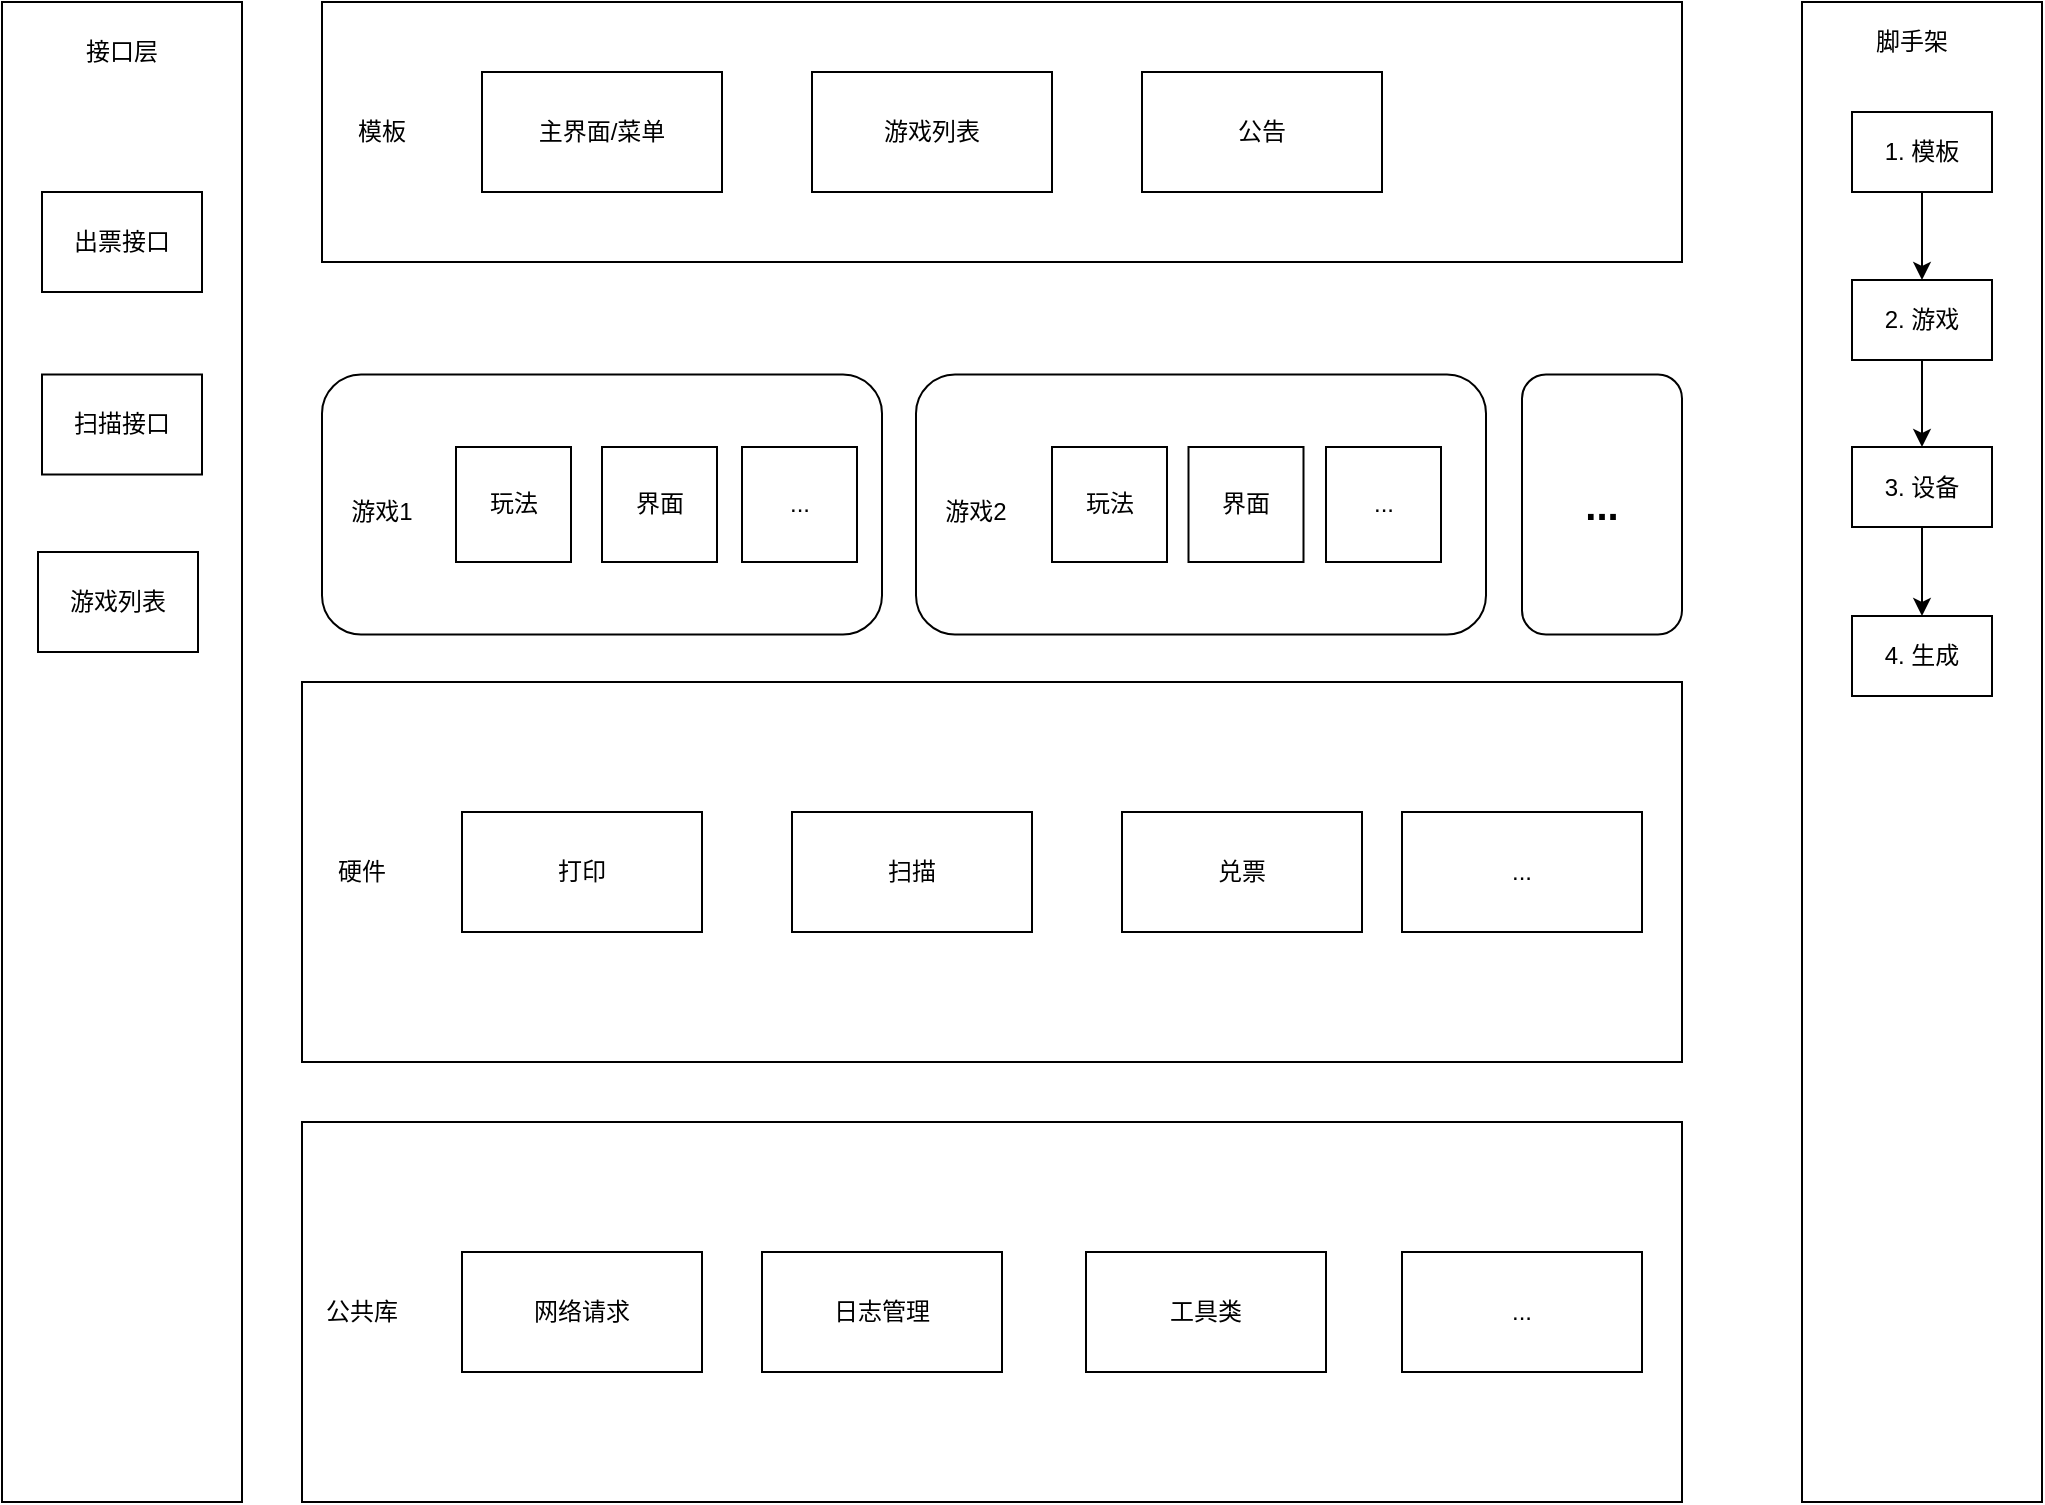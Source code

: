 <mxfile version="20.5.1" type="github">
  <diagram id="0ysHFTCivcRCxHC7qrkj" name="Page-1">
    <mxGraphModel dx="1186" dy="100" grid="0" gridSize="10" guides="1" tooltips="1" connect="1" arrows="1" fold="1" page="0" pageScale="1" pageWidth="850" pageHeight="1100" math="0" shadow="0">
      <root>
        <mxCell id="0" />
        <mxCell id="1" parent="0" />
        <mxCell id="yrjzM_FVNmFPox8S20JC-1" value="" style="rounded=1;whiteSpace=wrap;html=1;" parent="1" vertex="1">
          <mxGeometry x="250" y="766.25" width="280" height="130" as="geometry" />
        </mxCell>
        <mxCell id="yrjzM_FVNmFPox8S20JC-2" value="游戏1" style="text;html=1;strokeColor=none;fillColor=none;align=center;verticalAlign=middle;whiteSpace=wrap;rounded=0;" parent="1" vertex="1">
          <mxGeometry x="250" y="820" width="60" height="30" as="geometry" />
        </mxCell>
        <mxCell id="yrjzM_FVNmFPox8S20JC-3" value="玩法" style="whiteSpace=wrap;html=1;aspect=fixed;" parent="1" vertex="1">
          <mxGeometry x="317" y="802.5" width="57.5" height="57.5" as="geometry" />
        </mxCell>
        <mxCell id="yrjzM_FVNmFPox8S20JC-4" value="界面" style="whiteSpace=wrap;html=1;aspect=fixed;" parent="1" vertex="1">
          <mxGeometry x="390" y="802.5" width="57.5" height="57.5" as="geometry" />
        </mxCell>
        <mxCell id="yrjzM_FVNmFPox8S20JC-5" value="" style="rounded=0;whiteSpace=wrap;html=1;" parent="1" vertex="1">
          <mxGeometry x="240" y="1140" width="690" height="190" as="geometry" />
        </mxCell>
        <mxCell id="yrjzM_FVNmFPox8S20JC-6" value="公共库" style="text;html=1;strokeColor=none;fillColor=none;align=center;verticalAlign=middle;whiteSpace=wrap;rounded=0;" parent="1" vertex="1">
          <mxGeometry x="240" y="1220" width="60" height="30" as="geometry" />
        </mxCell>
        <mxCell id="yrjzM_FVNmFPox8S20JC-7" value="网络请求" style="rounded=0;whiteSpace=wrap;html=1;" parent="1" vertex="1">
          <mxGeometry x="320" y="1205" width="120" height="60" as="geometry" />
        </mxCell>
        <mxCell id="yrjzM_FVNmFPox8S20JC-8" value="日志管理" style="rounded=0;whiteSpace=wrap;html=1;" parent="1" vertex="1">
          <mxGeometry x="470" y="1205" width="120" height="60" as="geometry" />
        </mxCell>
        <mxCell id="yrjzM_FVNmFPox8S20JC-9" value="工具类" style="rounded=0;whiteSpace=wrap;html=1;" parent="1" vertex="1">
          <mxGeometry x="632" y="1205" width="120" height="60" as="geometry" />
        </mxCell>
        <mxCell id="yrjzM_FVNmFPox8S20JC-10" value="..." style="whiteSpace=wrap;html=1;aspect=fixed;" parent="1" vertex="1">
          <mxGeometry x="460" y="802.5" width="57.5" height="57.5" as="geometry" />
        </mxCell>
        <mxCell id="yrjzM_FVNmFPox8S20JC-11" value="" style="rounded=0;whiteSpace=wrap;html=1;" parent="1" vertex="1">
          <mxGeometry x="90" y="580" width="120" height="750" as="geometry" />
        </mxCell>
        <mxCell id="yrjzM_FVNmFPox8S20JC-12" value="接口层" style="text;html=1;strokeColor=none;fillColor=none;align=center;verticalAlign=middle;whiteSpace=wrap;rounded=0;" parent="1" vertex="1">
          <mxGeometry x="120" y="590" width="60" height="30" as="geometry" />
        </mxCell>
        <mxCell id="yrjzM_FVNmFPox8S20JC-13" value="" style="rounded=0;whiteSpace=wrap;html=1;" parent="1" vertex="1">
          <mxGeometry x="240" y="920" width="690" height="190" as="geometry" />
        </mxCell>
        <mxCell id="yrjzM_FVNmFPox8S20JC-14" value="硬件" style="text;html=1;strokeColor=none;fillColor=none;align=center;verticalAlign=middle;whiteSpace=wrap;rounded=0;" parent="1" vertex="1">
          <mxGeometry x="240" y="1000" width="60" height="30" as="geometry" />
        </mxCell>
        <mxCell id="yrjzM_FVNmFPox8S20JC-15" value="打印" style="rounded=0;whiteSpace=wrap;html=1;" parent="1" vertex="1">
          <mxGeometry x="320" y="985" width="120" height="60" as="geometry" />
        </mxCell>
        <mxCell id="yrjzM_FVNmFPox8S20JC-16" value="扫描" style="rounded=0;whiteSpace=wrap;html=1;" parent="1" vertex="1">
          <mxGeometry x="485" y="985" width="120" height="60" as="geometry" />
        </mxCell>
        <mxCell id="yrjzM_FVNmFPox8S20JC-17" value="兑票" style="rounded=0;whiteSpace=wrap;html=1;" parent="1" vertex="1">
          <mxGeometry x="650" y="985" width="120" height="60" as="geometry" />
        </mxCell>
        <mxCell id="yrjzM_FVNmFPox8S20JC-18" value="" style="rounded=1;whiteSpace=wrap;html=1;" parent="1" vertex="1">
          <mxGeometry x="547" y="766.25" width="285" height="130" as="geometry" />
        </mxCell>
        <mxCell id="yrjzM_FVNmFPox8S20JC-19" value="游戏2" style="text;html=1;strokeColor=none;fillColor=none;align=center;verticalAlign=middle;whiteSpace=wrap;rounded=0;" parent="1" vertex="1">
          <mxGeometry x="547" y="820" width="60" height="30" as="geometry" />
        </mxCell>
        <mxCell id="yrjzM_FVNmFPox8S20JC-20" value="玩法" style="whiteSpace=wrap;html=1;aspect=fixed;" parent="1" vertex="1">
          <mxGeometry x="615" y="802.5" width="57.5" height="57.5" as="geometry" />
        </mxCell>
        <mxCell id="yrjzM_FVNmFPox8S20JC-21" value="界面" style="whiteSpace=wrap;html=1;aspect=fixed;" parent="1" vertex="1">
          <mxGeometry x="683.25" y="802.5" width="57.5" height="57.5" as="geometry" />
        </mxCell>
        <mxCell id="yrjzM_FVNmFPox8S20JC-22" value="..." style="whiteSpace=wrap;html=1;aspect=fixed;" parent="1" vertex="1">
          <mxGeometry x="752" y="802.5" width="57.5" height="57.5" as="geometry" />
        </mxCell>
        <mxCell id="yrjzM_FVNmFPox8S20JC-23" value="" style="rounded=0;whiteSpace=wrap;html=1;" parent="1" vertex="1">
          <mxGeometry x="250" y="580" width="680" height="130" as="geometry" />
        </mxCell>
        <mxCell id="yrjzM_FVNmFPox8S20JC-24" value="模板" style="text;html=1;strokeColor=none;fillColor=none;align=center;verticalAlign=middle;whiteSpace=wrap;rounded=0;" parent="1" vertex="1">
          <mxGeometry x="250" y="630" width="60" height="30" as="geometry" />
        </mxCell>
        <mxCell id="yrjzM_FVNmFPox8S20JC-25" value="主界面/菜单" style="rounded=0;whiteSpace=wrap;html=1;" parent="1" vertex="1">
          <mxGeometry x="330" y="615" width="120" height="60" as="geometry" />
        </mxCell>
        <mxCell id="yrjzM_FVNmFPox8S20JC-26" value="游戏列表" style="rounded=0;whiteSpace=wrap;html=1;" parent="1" vertex="1">
          <mxGeometry x="495" y="615" width="120" height="60" as="geometry" />
        </mxCell>
        <mxCell id="yrjzM_FVNmFPox8S20JC-27" value="公告" style="rounded=0;whiteSpace=wrap;html=1;" parent="1" vertex="1">
          <mxGeometry x="660" y="615" width="120" height="60" as="geometry" />
        </mxCell>
        <mxCell id="yrjzM_FVNmFPox8S20JC-28" value="" style="rounded=0;whiteSpace=wrap;html=1;" parent="1" vertex="1">
          <mxGeometry x="990" y="580" width="120" height="750" as="geometry" />
        </mxCell>
        <mxCell id="yrjzM_FVNmFPox8S20JC-29" value="脚手架" style="text;html=1;strokeColor=none;fillColor=none;align=center;verticalAlign=middle;whiteSpace=wrap;rounded=0;" parent="1" vertex="1">
          <mxGeometry x="1015" y="585" width="60" height="30" as="geometry" />
        </mxCell>
        <mxCell id="yrjzM_FVNmFPox8S20JC-30" value="出票接口" style="rounded=0;whiteSpace=wrap;html=1;" parent="1" vertex="1">
          <mxGeometry x="110" y="675" width="80" height="50" as="geometry" />
        </mxCell>
        <mxCell id="yrjzM_FVNmFPox8S20JC-31" value="..." style="rounded=1;whiteSpace=wrap;html=1;fontStyle=1;fontSize=20;" parent="1" vertex="1">
          <mxGeometry x="850" y="766.25" width="80" height="130" as="geometry" />
        </mxCell>
        <mxCell id="yrjzM_FVNmFPox8S20JC-32" style="edgeStyle=orthogonalEdgeStyle;rounded=0;orthogonalLoop=1;jettySize=auto;html=1;entryX=0.5;entryY=0;entryDx=0;entryDy=0;fontSize=20;" parent="1" source="yrjzM_FVNmFPox8S20JC-33" target="yrjzM_FVNmFPox8S20JC-35" edge="1">
          <mxGeometry relative="1" as="geometry" />
        </mxCell>
        <mxCell id="yrjzM_FVNmFPox8S20JC-33" value="1. 模板" style="rounded=0;whiteSpace=wrap;html=1;" parent="1" vertex="1">
          <mxGeometry x="1015" y="635" width="70" height="40" as="geometry" />
        </mxCell>
        <mxCell id="yrjzM_FVNmFPox8S20JC-34" style="edgeStyle=orthogonalEdgeStyle;rounded=0;orthogonalLoop=1;jettySize=auto;html=1;fontSize=20;" parent="1" source="yrjzM_FVNmFPox8S20JC-35" target="yrjzM_FVNmFPox8S20JC-37" edge="1">
          <mxGeometry relative="1" as="geometry" />
        </mxCell>
        <mxCell id="yrjzM_FVNmFPox8S20JC-35" value="2. 游戏" style="rounded=0;whiteSpace=wrap;html=1;" parent="1" vertex="1">
          <mxGeometry x="1015" y="719" width="70" height="40" as="geometry" />
        </mxCell>
        <mxCell id="yrjzM_FVNmFPox8S20JC-36" style="edgeStyle=orthogonalEdgeStyle;rounded=0;orthogonalLoop=1;jettySize=auto;html=1;fontSize=20;" parent="1" source="yrjzM_FVNmFPox8S20JC-37" target="yrjzM_FVNmFPox8S20JC-38" edge="1">
          <mxGeometry relative="1" as="geometry" />
        </mxCell>
        <mxCell id="yrjzM_FVNmFPox8S20JC-37" value="3. 设备" style="rounded=0;whiteSpace=wrap;html=1;" parent="1" vertex="1">
          <mxGeometry x="1015" y="802.5" width="70" height="40" as="geometry" />
        </mxCell>
        <mxCell id="yrjzM_FVNmFPox8S20JC-38" value="4. 生成" style="rounded=0;whiteSpace=wrap;html=1;" parent="1" vertex="1">
          <mxGeometry x="1015" y="887" width="70" height="40" as="geometry" />
        </mxCell>
        <mxCell id="yrjzM_FVNmFPox8S20JC-39" value="扫描接口" style="rounded=0;whiteSpace=wrap;html=1;" parent="1" vertex="1">
          <mxGeometry x="110" y="766.25" width="80" height="50" as="geometry" />
        </mxCell>
        <mxCell id="yrjzM_FVNmFPox8S20JC-40" value="游戏列表" style="rounded=0;whiteSpace=wrap;html=1;" parent="1" vertex="1">
          <mxGeometry x="108" y="855" width="80" height="50" as="geometry" />
        </mxCell>
        <mxCell id="yrjzM_FVNmFPox8S20JC-41" value="..." style="rounded=0;whiteSpace=wrap;html=1;" parent="1" vertex="1">
          <mxGeometry x="790" y="985" width="120" height="60" as="geometry" />
        </mxCell>
        <mxCell id="yrjzM_FVNmFPox8S20JC-42" value="..." style="rounded=0;whiteSpace=wrap;html=1;" parent="1" vertex="1">
          <mxGeometry x="790" y="1205" width="120" height="60" as="geometry" />
        </mxCell>
      </root>
    </mxGraphModel>
  </diagram>
</mxfile>

